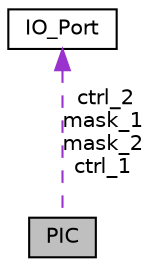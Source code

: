 digraph "PIC"
{
  bgcolor="transparent";
  edge [fontname="Helvetica",fontsize="10",labelfontname="Helvetica",labelfontsize="10"];
  node [fontname="Helvetica",fontsize="10",shape=record];
  Node1 [label="PIC",height=0.2,width=0.4,color="black", fillcolor="grey75", style="filled", fontcolor="black"];
  Node2 -> Node1 [dir="back",color="darkorchid3",fontsize="10",style="dashed",label=" ctrl_2\nmask_1\nmask_2\nctrl_1" ,fontname="Helvetica"];
  Node2 [label="IO_Port",height=0.2,width=0.4,color="black",URL="$classIO__Port.html",tooltip="Accessor for I/O-Space. "];
}
